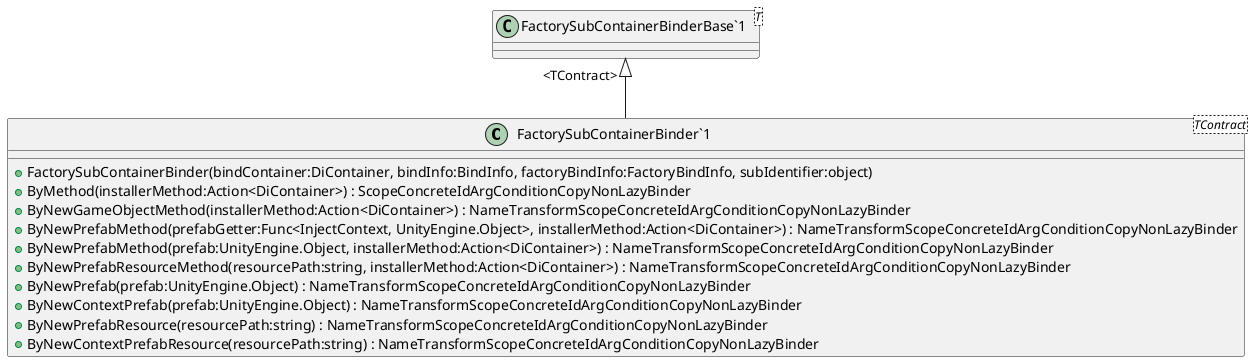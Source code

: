 @startuml
class "FactorySubContainerBinder`1"<TContract> {
    + FactorySubContainerBinder(bindContainer:DiContainer, bindInfo:BindInfo, factoryBindInfo:FactoryBindInfo, subIdentifier:object)
    + ByMethod(installerMethod:Action<DiContainer>) : ScopeConcreteIdArgConditionCopyNonLazyBinder
    + ByNewGameObjectMethod(installerMethod:Action<DiContainer>) : NameTransformScopeConcreteIdArgConditionCopyNonLazyBinder
    + ByNewPrefabMethod(prefabGetter:Func<InjectContext, UnityEngine.Object>, installerMethod:Action<DiContainer>) : NameTransformScopeConcreteIdArgConditionCopyNonLazyBinder
    + ByNewPrefabMethod(prefab:UnityEngine.Object, installerMethod:Action<DiContainer>) : NameTransformScopeConcreteIdArgConditionCopyNonLazyBinder
    + ByNewPrefabResourceMethod(resourcePath:string, installerMethod:Action<DiContainer>) : NameTransformScopeConcreteIdArgConditionCopyNonLazyBinder
    + ByNewPrefab(prefab:UnityEngine.Object) : NameTransformScopeConcreteIdArgConditionCopyNonLazyBinder
    + ByNewContextPrefab(prefab:UnityEngine.Object) : NameTransformScopeConcreteIdArgConditionCopyNonLazyBinder
    + ByNewPrefabResource(resourcePath:string) : NameTransformScopeConcreteIdArgConditionCopyNonLazyBinder
    + ByNewContextPrefabResource(resourcePath:string) : NameTransformScopeConcreteIdArgConditionCopyNonLazyBinder
}
class "FactorySubContainerBinderBase`1"<T> {
}
"FactorySubContainerBinderBase`1" "<TContract>" <|-- "FactorySubContainerBinder`1"
@enduml
